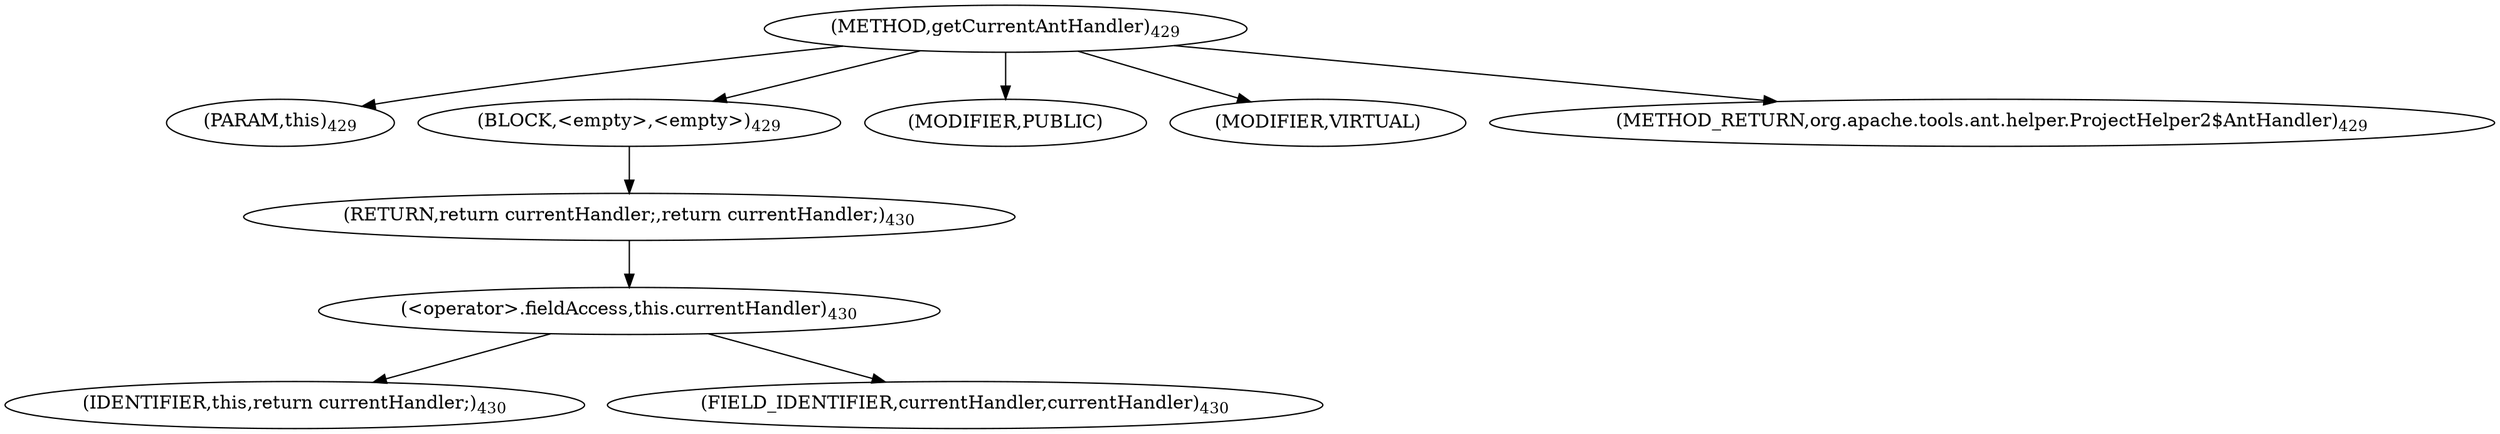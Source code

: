 digraph "getCurrentAntHandler" {  
"832" [label = <(METHOD,getCurrentAntHandler)<SUB>429</SUB>> ]
"833" [label = <(PARAM,this)<SUB>429</SUB>> ]
"834" [label = <(BLOCK,&lt;empty&gt;,&lt;empty&gt;)<SUB>429</SUB>> ]
"835" [label = <(RETURN,return currentHandler;,return currentHandler;)<SUB>430</SUB>> ]
"836" [label = <(&lt;operator&gt;.fieldAccess,this.currentHandler)<SUB>430</SUB>> ]
"837" [label = <(IDENTIFIER,this,return currentHandler;)<SUB>430</SUB>> ]
"838" [label = <(FIELD_IDENTIFIER,currentHandler,currentHandler)<SUB>430</SUB>> ]
"839" [label = <(MODIFIER,PUBLIC)> ]
"840" [label = <(MODIFIER,VIRTUAL)> ]
"841" [label = <(METHOD_RETURN,org.apache.tools.ant.helper.ProjectHelper2$AntHandler)<SUB>429</SUB>> ]
  "832" -> "833" 
  "832" -> "834" 
  "832" -> "839" 
  "832" -> "840" 
  "832" -> "841" 
  "834" -> "835" 
  "835" -> "836" 
  "836" -> "837" 
  "836" -> "838" 
}
